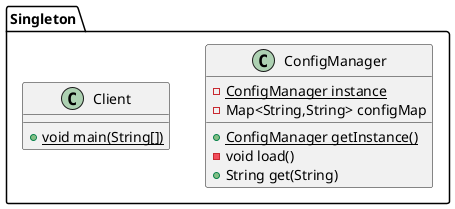 @startuml
class Singleton.ConfigManager {
- {static} ConfigManager instance
- Map<String,String> configMap
+ {static} ConfigManager getInstance()
- void load()
+ String get(String)
}


class Singleton.Client {
+ {static} void main(String[])
}

@enduml